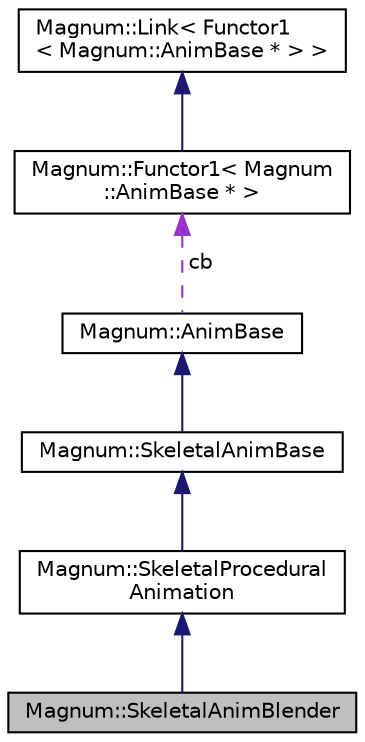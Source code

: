 digraph "Magnum::SkeletalAnimBlender"
{
  edge [fontname="Helvetica",fontsize="10",labelfontname="Helvetica",labelfontsize="10"];
  node [fontname="Helvetica",fontsize="10",shape=record];
  Node1 [label="Magnum::SkeletalAnimBlender",height=0.2,width=0.4,color="black", fillcolor="grey75", style="filled", fontcolor="black"];
  Node2 -> Node1 [dir="back",color="midnightblue",fontsize="10",style="solid",fontname="Helvetica"];
  Node2 [label="Magnum::SkeletalProcedural\lAnimation",height=0.2,width=0.4,color="black", fillcolor="white", style="filled",URL="$class_magnum_1_1_skeletal_procedural_animation.html",tooltip="Base class For all type of Skeletal Procedural Animation. "];
  Node3 -> Node2 [dir="back",color="midnightblue",fontsize="10",style="solid",fontname="Helvetica"];
  Node3 [label="Magnum::SkeletalAnimBase",height=0.2,width=0.4,color="black", fillcolor="white", style="filled",URL="$class_magnum_1_1_skeletal_anim_base.html",tooltip="Base class For all type of Skeletal Animation. "];
  Node4 -> Node3 [dir="back",color="midnightblue",fontsize="10",style="solid",fontname="Helvetica"];
  Node4 [label="Magnum::AnimBase",height=0.2,width=0.4,color="black", fillcolor="white", style="filled",URL="$class_magnum_1_1_anim_base.html",tooltip="Base class For all type of Skeletal Animation. "];
  Node5 -> Node4 [dir="back",color="darkorchid3",fontsize="10",style="dashed",label=" cb" ,fontname="Helvetica"];
  Node5 [label="Magnum::Functor1\< Magnum\l::AnimBase * \>",height=0.2,width=0.4,color="black", fillcolor="white", style="filled",URL="$class_magnum_1_1_functor1.html"];
  Node6 -> Node5 [dir="back",color="midnightblue",fontsize="10",style="solid",fontname="Helvetica"];
  Node6 [label="Magnum::Link\< Functor1\l\< Magnum::AnimBase * \> \>",height=0.2,width=0.4,color="black", fillcolor="white", style="filled",URL="$class_magnum_1_1_link.html"];
}
